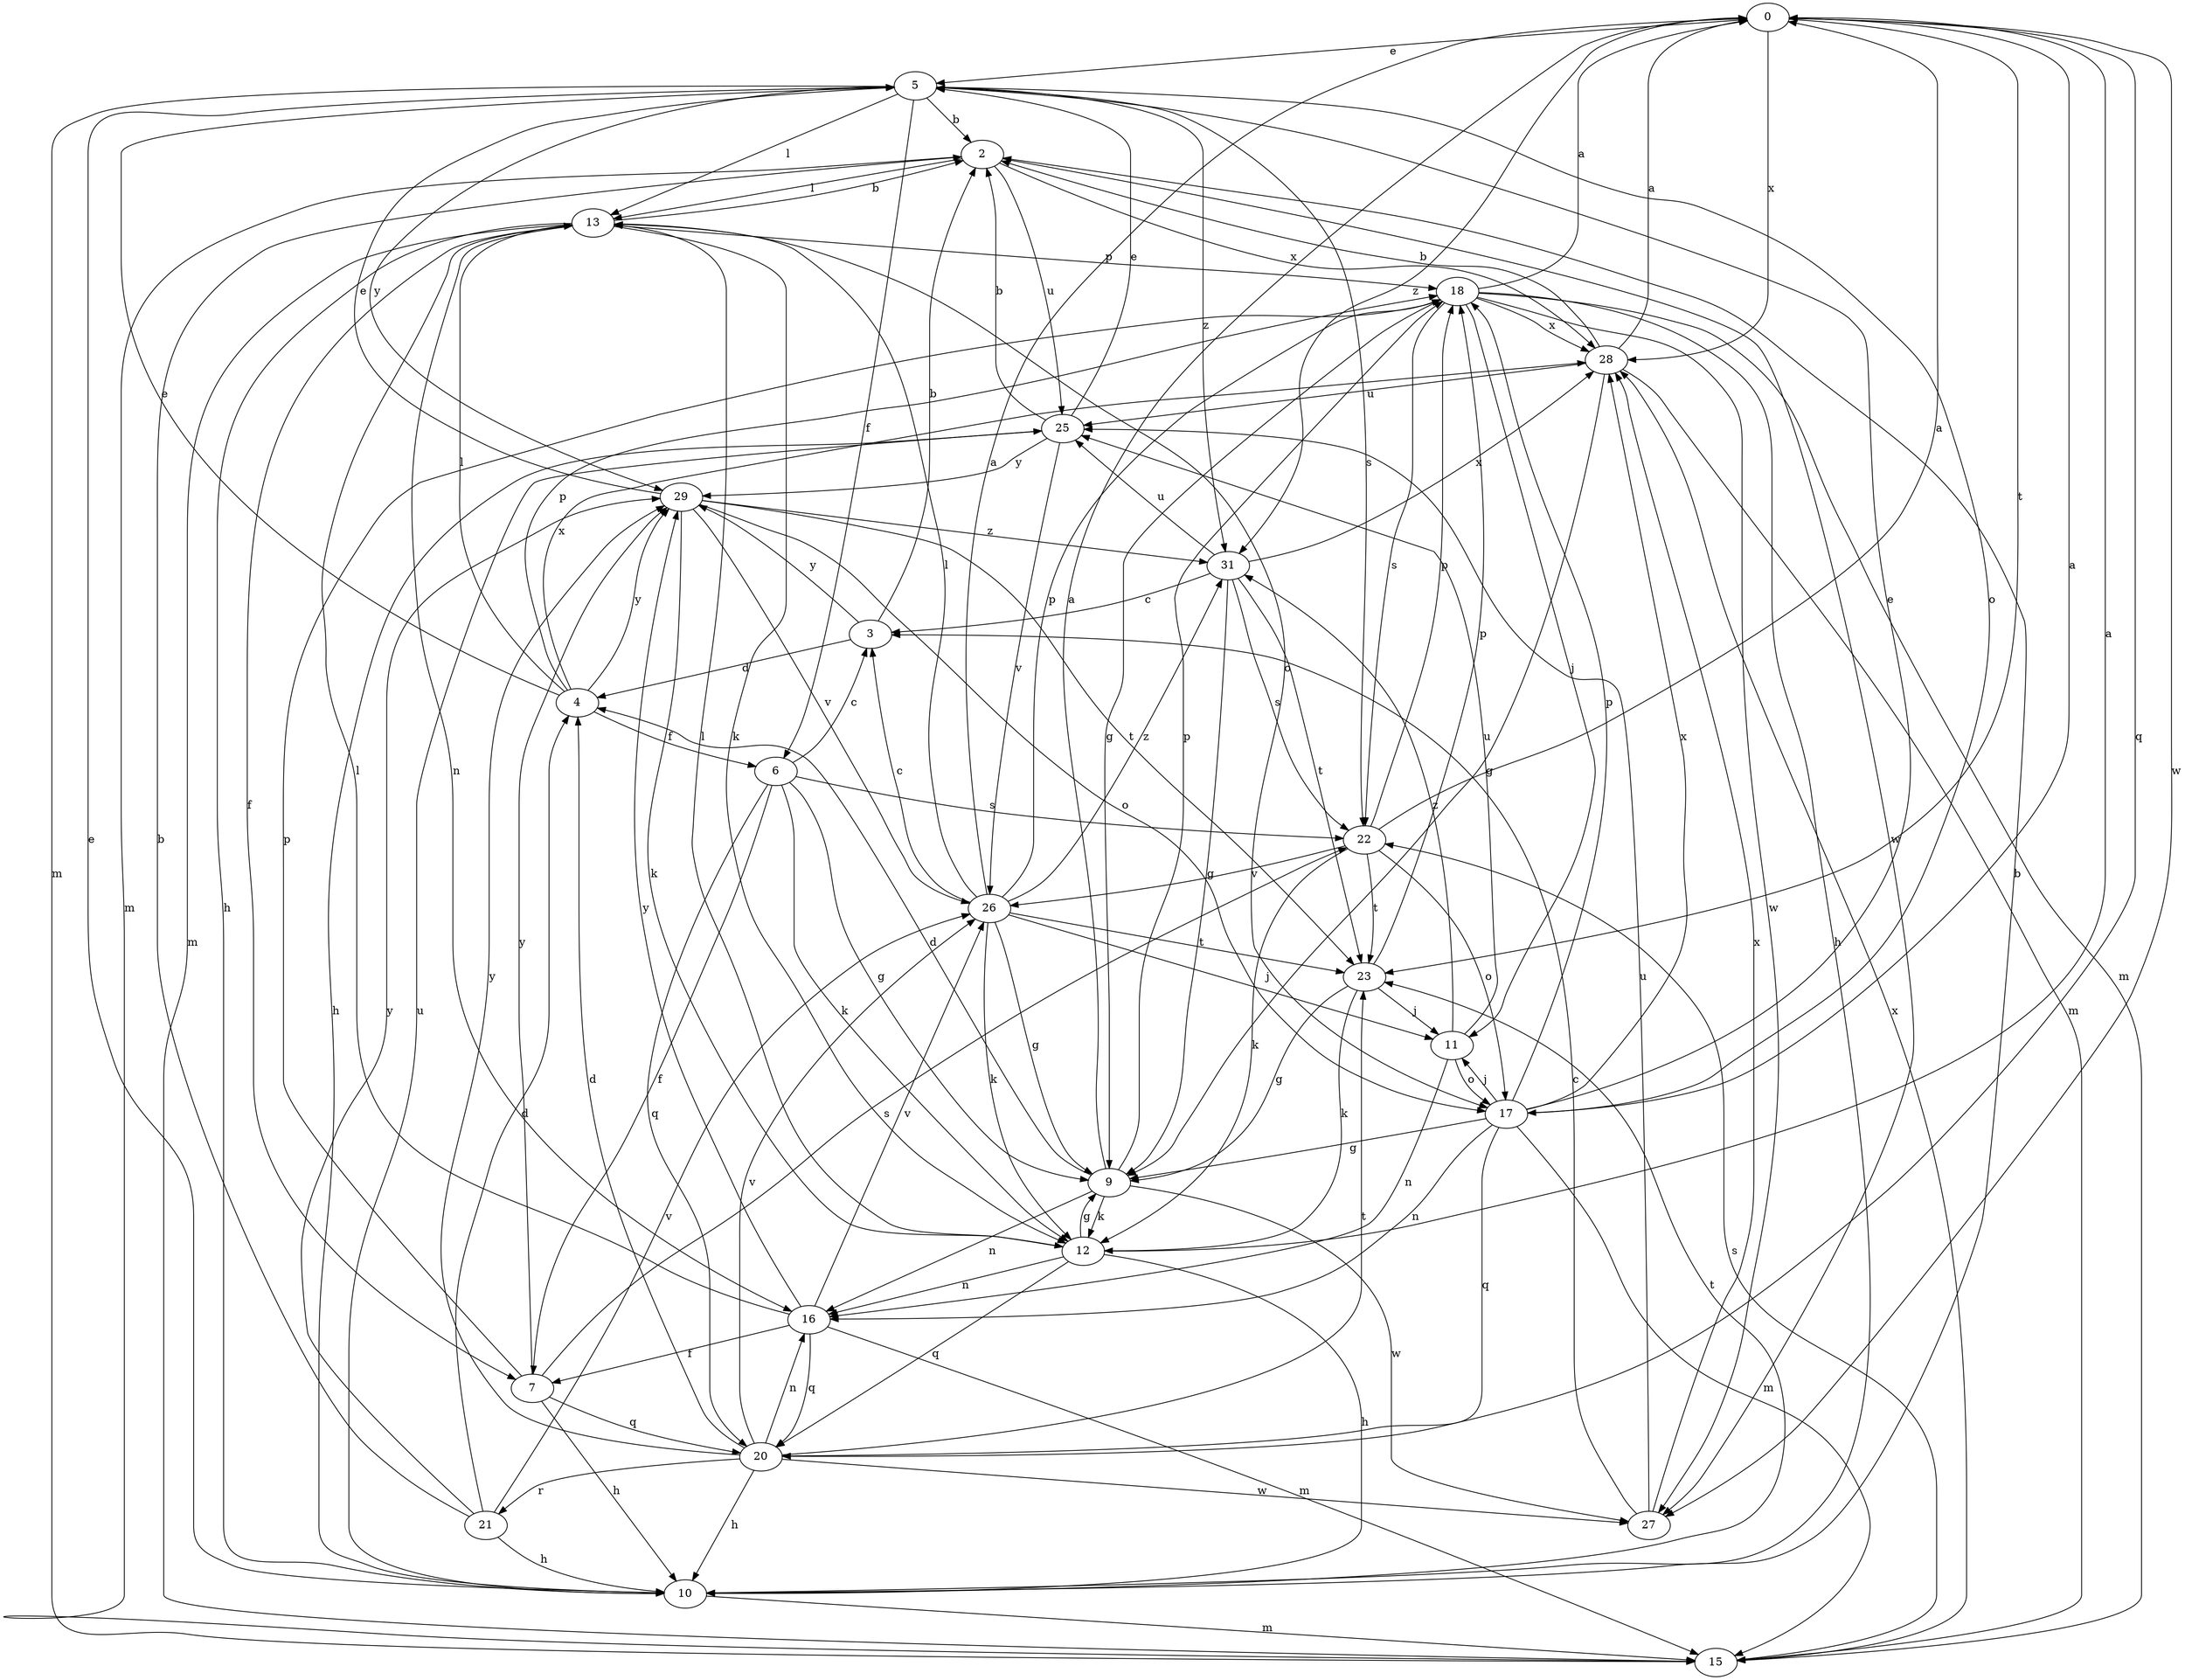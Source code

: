 strict digraph  {
0;
2;
3;
4;
5;
6;
7;
9;
10;
11;
12;
13;
15;
16;
17;
18;
20;
21;
22;
23;
25;
26;
27;
28;
29;
31;
0 -> 5  [label=e];
0 -> 20  [label=q];
0 -> 23  [label=t];
0 -> 27  [label=w];
0 -> 28  [label=x];
0 -> 31  [label=z];
2 -> 13  [label=l];
2 -> 15  [label=m];
2 -> 25  [label=u];
2 -> 27  [label=w];
2 -> 28  [label=x];
3 -> 2  [label=b];
3 -> 4  [label=d];
3 -> 29  [label=y];
4 -> 5  [label=e];
4 -> 6  [label=f];
4 -> 13  [label=l];
4 -> 18  [label=p];
4 -> 28  [label=x];
4 -> 29  [label=y];
5 -> 2  [label=b];
5 -> 6  [label=f];
5 -> 13  [label=l];
5 -> 15  [label=m];
5 -> 17  [label=o];
5 -> 22  [label=s];
5 -> 29  [label=y];
5 -> 31  [label=z];
6 -> 3  [label=c];
6 -> 7  [label=f];
6 -> 9  [label=g];
6 -> 12  [label=k];
6 -> 20  [label=q];
6 -> 22  [label=s];
7 -> 10  [label=h];
7 -> 18  [label=p];
7 -> 20  [label=q];
7 -> 22  [label=s];
7 -> 29  [label=y];
9 -> 0  [label=a];
9 -> 4  [label=d];
9 -> 12  [label=k];
9 -> 16  [label=n];
9 -> 18  [label=p];
9 -> 27  [label=w];
10 -> 2  [label=b];
10 -> 5  [label=e];
10 -> 15  [label=m];
10 -> 23  [label=t];
10 -> 25  [label=u];
11 -> 16  [label=n];
11 -> 17  [label=o];
11 -> 25  [label=u];
11 -> 31  [label=z];
12 -> 0  [label=a];
12 -> 9  [label=g];
12 -> 10  [label=h];
12 -> 13  [label=l];
12 -> 16  [label=n];
12 -> 20  [label=q];
13 -> 2  [label=b];
13 -> 7  [label=f];
13 -> 10  [label=h];
13 -> 12  [label=k];
13 -> 15  [label=m];
13 -> 16  [label=n];
13 -> 17  [label=o];
13 -> 18  [label=p];
15 -> 22  [label=s];
15 -> 28  [label=x];
16 -> 7  [label=f];
16 -> 13  [label=l];
16 -> 15  [label=m];
16 -> 20  [label=q];
16 -> 26  [label=v];
16 -> 29  [label=y];
17 -> 0  [label=a];
17 -> 5  [label=e];
17 -> 9  [label=g];
17 -> 11  [label=j];
17 -> 15  [label=m];
17 -> 16  [label=n];
17 -> 18  [label=p];
17 -> 20  [label=q];
17 -> 28  [label=x];
18 -> 0  [label=a];
18 -> 9  [label=g];
18 -> 10  [label=h];
18 -> 11  [label=j];
18 -> 15  [label=m];
18 -> 22  [label=s];
18 -> 27  [label=w];
18 -> 28  [label=x];
20 -> 4  [label=d];
20 -> 10  [label=h];
20 -> 16  [label=n];
20 -> 21  [label=r];
20 -> 23  [label=t];
20 -> 26  [label=v];
20 -> 27  [label=w];
20 -> 29  [label=y];
21 -> 2  [label=b];
21 -> 4  [label=d];
21 -> 10  [label=h];
21 -> 26  [label=v];
21 -> 29  [label=y];
22 -> 0  [label=a];
22 -> 12  [label=k];
22 -> 17  [label=o];
22 -> 18  [label=p];
22 -> 23  [label=t];
22 -> 26  [label=v];
23 -> 9  [label=g];
23 -> 11  [label=j];
23 -> 12  [label=k];
23 -> 18  [label=p];
25 -> 2  [label=b];
25 -> 5  [label=e];
25 -> 10  [label=h];
25 -> 26  [label=v];
25 -> 29  [label=y];
26 -> 0  [label=a];
26 -> 3  [label=c];
26 -> 9  [label=g];
26 -> 11  [label=j];
26 -> 12  [label=k];
26 -> 13  [label=l];
26 -> 18  [label=p];
26 -> 23  [label=t];
26 -> 31  [label=z];
27 -> 3  [label=c];
27 -> 25  [label=u];
27 -> 28  [label=x];
28 -> 0  [label=a];
28 -> 2  [label=b];
28 -> 9  [label=g];
28 -> 15  [label=m];
28 -> 25  [label=u];
29 -> 5  [label=e];
29 -> 12  [label=k];
29 -> 17  [label=o];
29 -> 23  [label=t];
29 -> 26  [label=v];
29 -> 31  [label=z];
31 -> 3  [label=c];
31 -> 9  [label=g];
31 -> 22  [label=s];
31 -> 23  [label=t];
31 -> 25  [label=u];
31 -> 28  [label=x];
}
